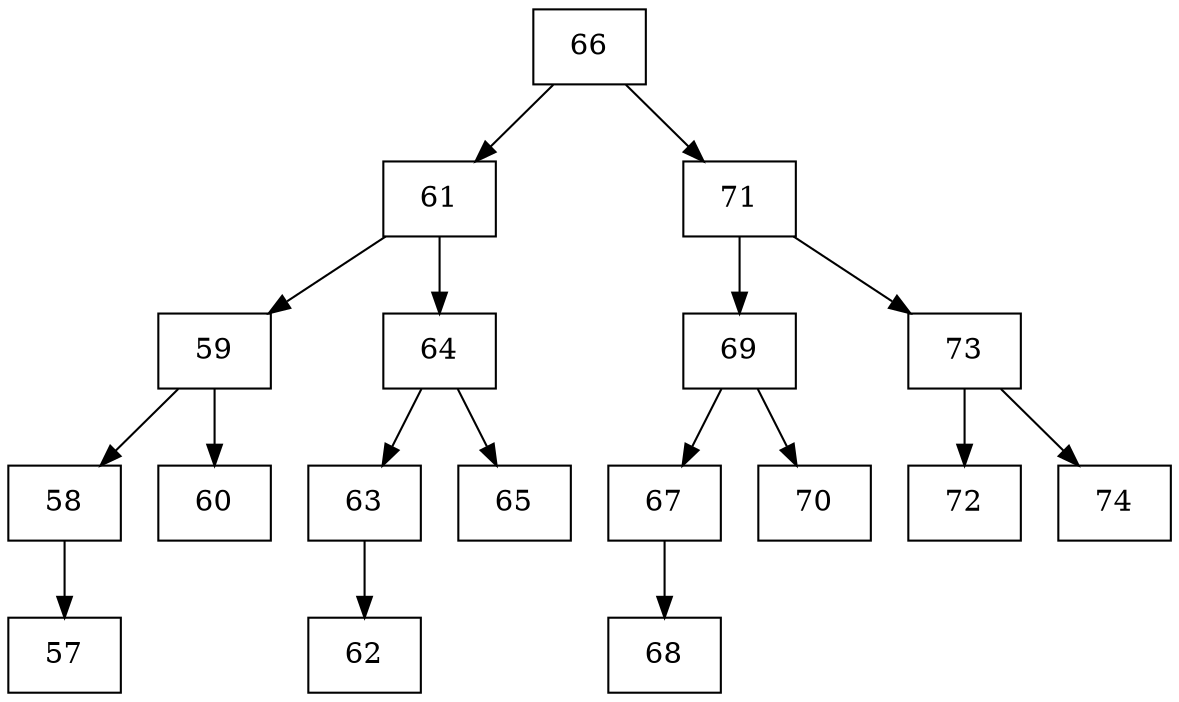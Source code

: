 digraph grafico{
rankdir=UD 
node[shape=box] 
concentrate=true 
nodo66[ shape=record, label ="66"];
nodo61[ shape=record, label ="61"];
nodo59[ shape=record, label ="59"];
nodo58[ shape=record, label ="58"];
nodo57[ shape=record, label ="57"];
nodo58->nodo57
nodo59->nodo58
nodo60[ shape=record, label ="60"];
nodo59->nodo60
nodo61->nodo59
nodo64[ shape=record, label ="64"];
nodo63[ shape=record, label ="63"];
nodo62[ shape=record, label ="62"];
nodo63->nodo62
nodo64->nodo63
nodo65[ shape=record, label ="65"];
nodo64->nodo65
nodo61->nodo64
nodo66->nodo61
nodo71[ shape=record, label ="71"];
nodo69[ shape=record, label ="69"];
nodo67[ shape=record, label ="67"];
nodo68[ shape=record, label ="68"];
nodo67->nodo68
nodo69->nodo67
nodo70[ shape=record, label ="70"];
nodo69->nodo70
nodo71->nodo69
nodo73[ shape=record, label ="73"];
nodo72[ shape=record, label ="72"];
nodo73->nodo72
nodo74[ shape=record, label ="74"];
nodo73->nodo74
nodo71->nodo73
nodo66->nodo71
}